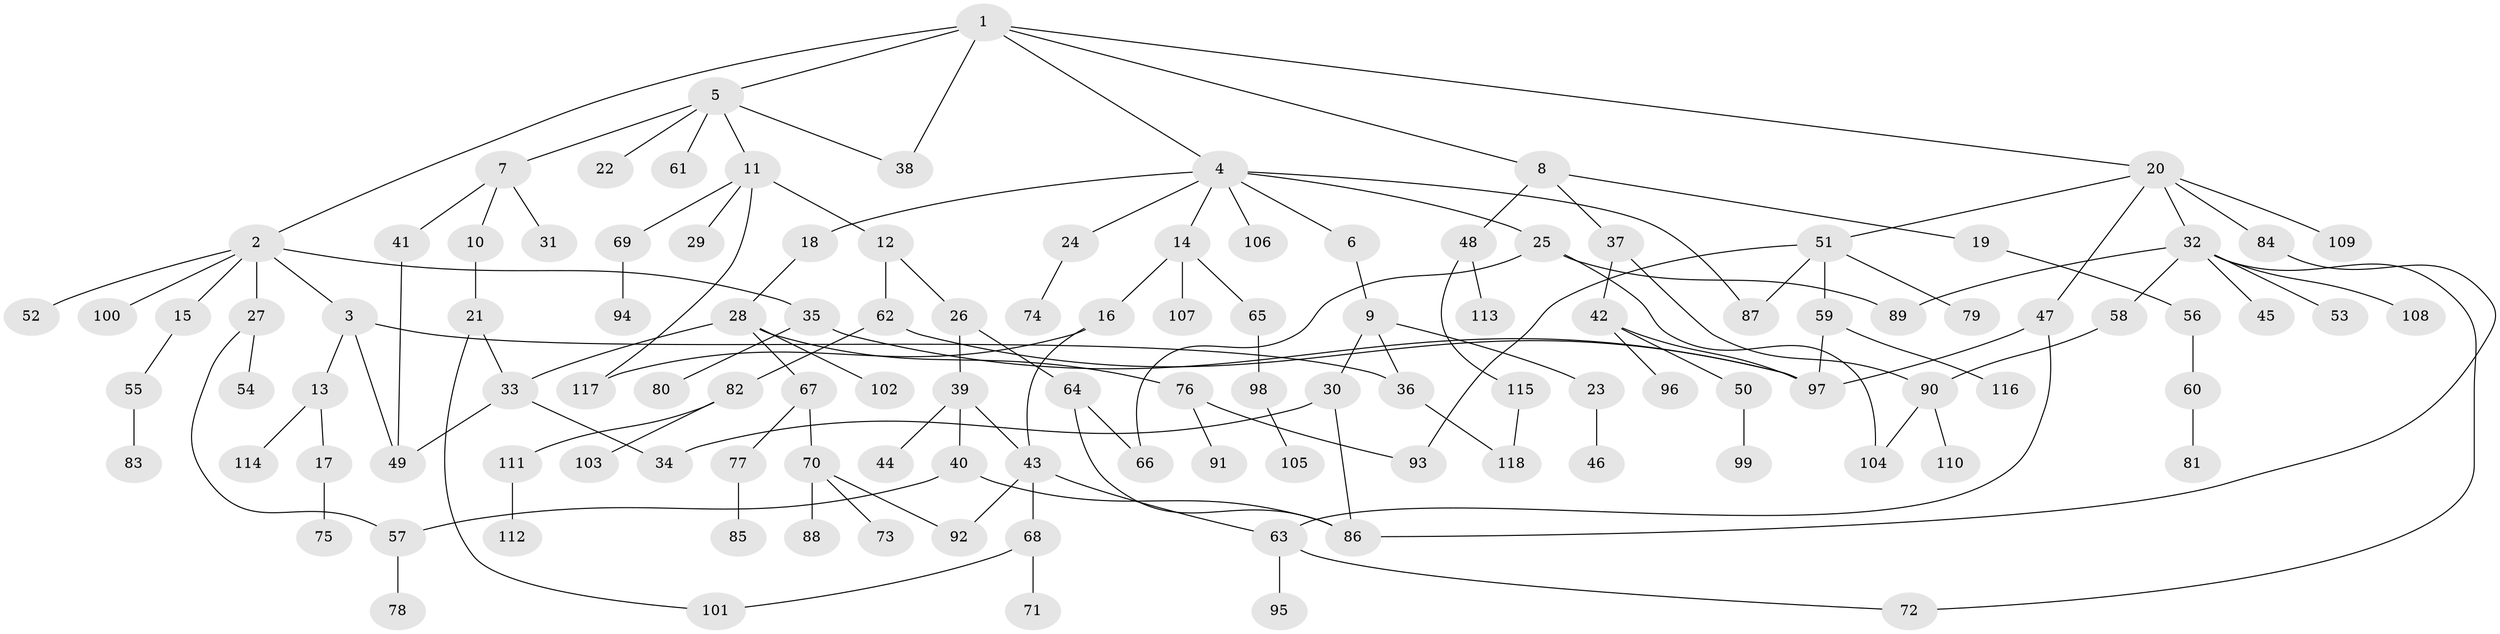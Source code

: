 // Generated by graph-tools (version 1.1) at 2025/25/03/09/25 03:25:28]
// undirected, 118 vertices, 144 edges
graph export_dot {
graph [start="1"]
  node [color=gray90,style=filled];
  1;
  2;
  3;
  4;
  5;
  6;
  7;
  8;
  9;
  10;
  11;
  12;
  13;
  14;
  15;
  16;
  17;
  18;
  19;
  20;
  21;
  22;
  23;
  24;
  25;
  26;
  27;
  28;
  29;
  30;
  31;
  32;
  33;
  34;
  35;
  36;
  37;
  38;
  39;
  40;
  41;
  42;
  43;
  44;
  45;
  46;
  47;
  48;
  49;
  50;
  51;
  52;
  53;
  54;
  55;
  56;
  57;
  58;
  59;
  60;
  61;
  62;
  63;
  64;
  65;
  66;
  67;
  68;
  69;
  70;
  71;
  72;
  73;
  74;
  75;
  76;
  77;
  78;
  79;
  80;
  81;
  82;
  83;
  84;
  85;
  86;
  87;
  88;
  89;
  90;
  91;
  92;
  93;
  94;
  95;
  96;
  97;
  98;
  99;
  100;
  101;
  102;
  103;
  104;
  105;
  106;
  107;
  108;
  109;
  110;
  111;
  112;
  113;
  114;
  115;
  116;
  117;
  118;
  1 -- 2;
  1 -- 4;
  1 -- 5;
  1 -- 8;
  1 -- 20;
  1 -- 38;
  2 -- 3;
  2 -- 15;
  2 -- 27;
  2 -- 35;
  2 -- 52;
  2 -- 100;
  3 -- 13;
  3 -- 36;
  3 -- 49;
  4 -- 6;
  4 -- 14;
  4 -- 18;
  4 -- 24;
  4 -- 25;
  4 -- 87;
  4 -- 106;
  5 -- 7;
  5 -- 11;
  5 -- 22;
  5 -- 61;
  5 -- 38;
  6 -- 9;
  7 -- 10;
  7 -- 31;
  7 -- 41;
  8 -- 19;
  8 -- 37;
  8 -- 48;
  9 -- 23;
  9 -- 30;
  9 -- 36;
  10 -- 21;
  11 -- 12;
  11 -- 29;
  11 -- 69;
  11 -- 117;
  12 -- 26;
  12 -- 62;
  13 -- 17;
  13 -- 114;
  14 -- 16;
  14 -- 65;
  14 -- 107;
  15 -- 55;
  16 -- 43;
  16 -- 117;
  17 -- 75;
  18 -- 28;
  19 -- 56;
  20 -- 32;
  20 -- 47;
  20 -- 51;
  20 -- 84;
  20 -- 109;
  21 -- 101;
  21 -- 33;
  23 -- 46;
  24 -- 74;
  25 -- 89;
  25 -- 104;
  25 -- 66;
  26 -- 39;
  26 -- 64;
  27 -- 54;
  27 -- 57;
  28 -- 33;
  28 -- 67;
  28 -- 76;
  28 -- 102;
  30 -- 86;
  30 -- 34;
  32 -- 45;
  32 -- 53;
  32 -- 58;
  32 -- 108;
  32 -- 72;
  32 -- 89;
  33 -- 34;
  33 -- 49;
  35 -- 80;
  35 -- 97;
  36 -- 118;
  37 -- 42;
  37 -- 90;
  39 -- 40;
  39 -- 44;
  39 -- 43;
  40 -- 57;
  40 -- 86;
  41 -- 49;
  42 -- 50;
  42 -- 96;
  42 -- 97;
  43 -- 68;
  43 -- 92;
  43 -- 63;
  47 -- 63;
  47 -- 97;
  48 -- 113;
  48 -- 115;
  50 -- 99;
  51 -- 59;
  51 -- 79;
  51 -- 93;
  51 -- 87;
  55 -- 83;
  56 -- 60;
  57 -- 78;
  58 -- 90;
  59 -- 116;
  59 -- 97;
  60 -- 81;
  62 -- 82;
  62 -- 97;
  63 -- 72;
  63 -- 95;
  64 -- 66;
  64 -- 86;
  65 -- 98;
  67 -- 70;
  67 -- 77;
  68 -- 71;
  68 -- 101;
  69 -- 94;
  70 -- 73;
  70 -- 88;
  70 -- 92;
  76 -- 91;
  76 -- 93;
  77 -- 85;
  82 -- 103;
  82 -- 111;
  84 -- 86;
  90 -- 110;
  90 -- 104;
  98 -- 105;
  111 -- 112;
  115 -- 118;
}
